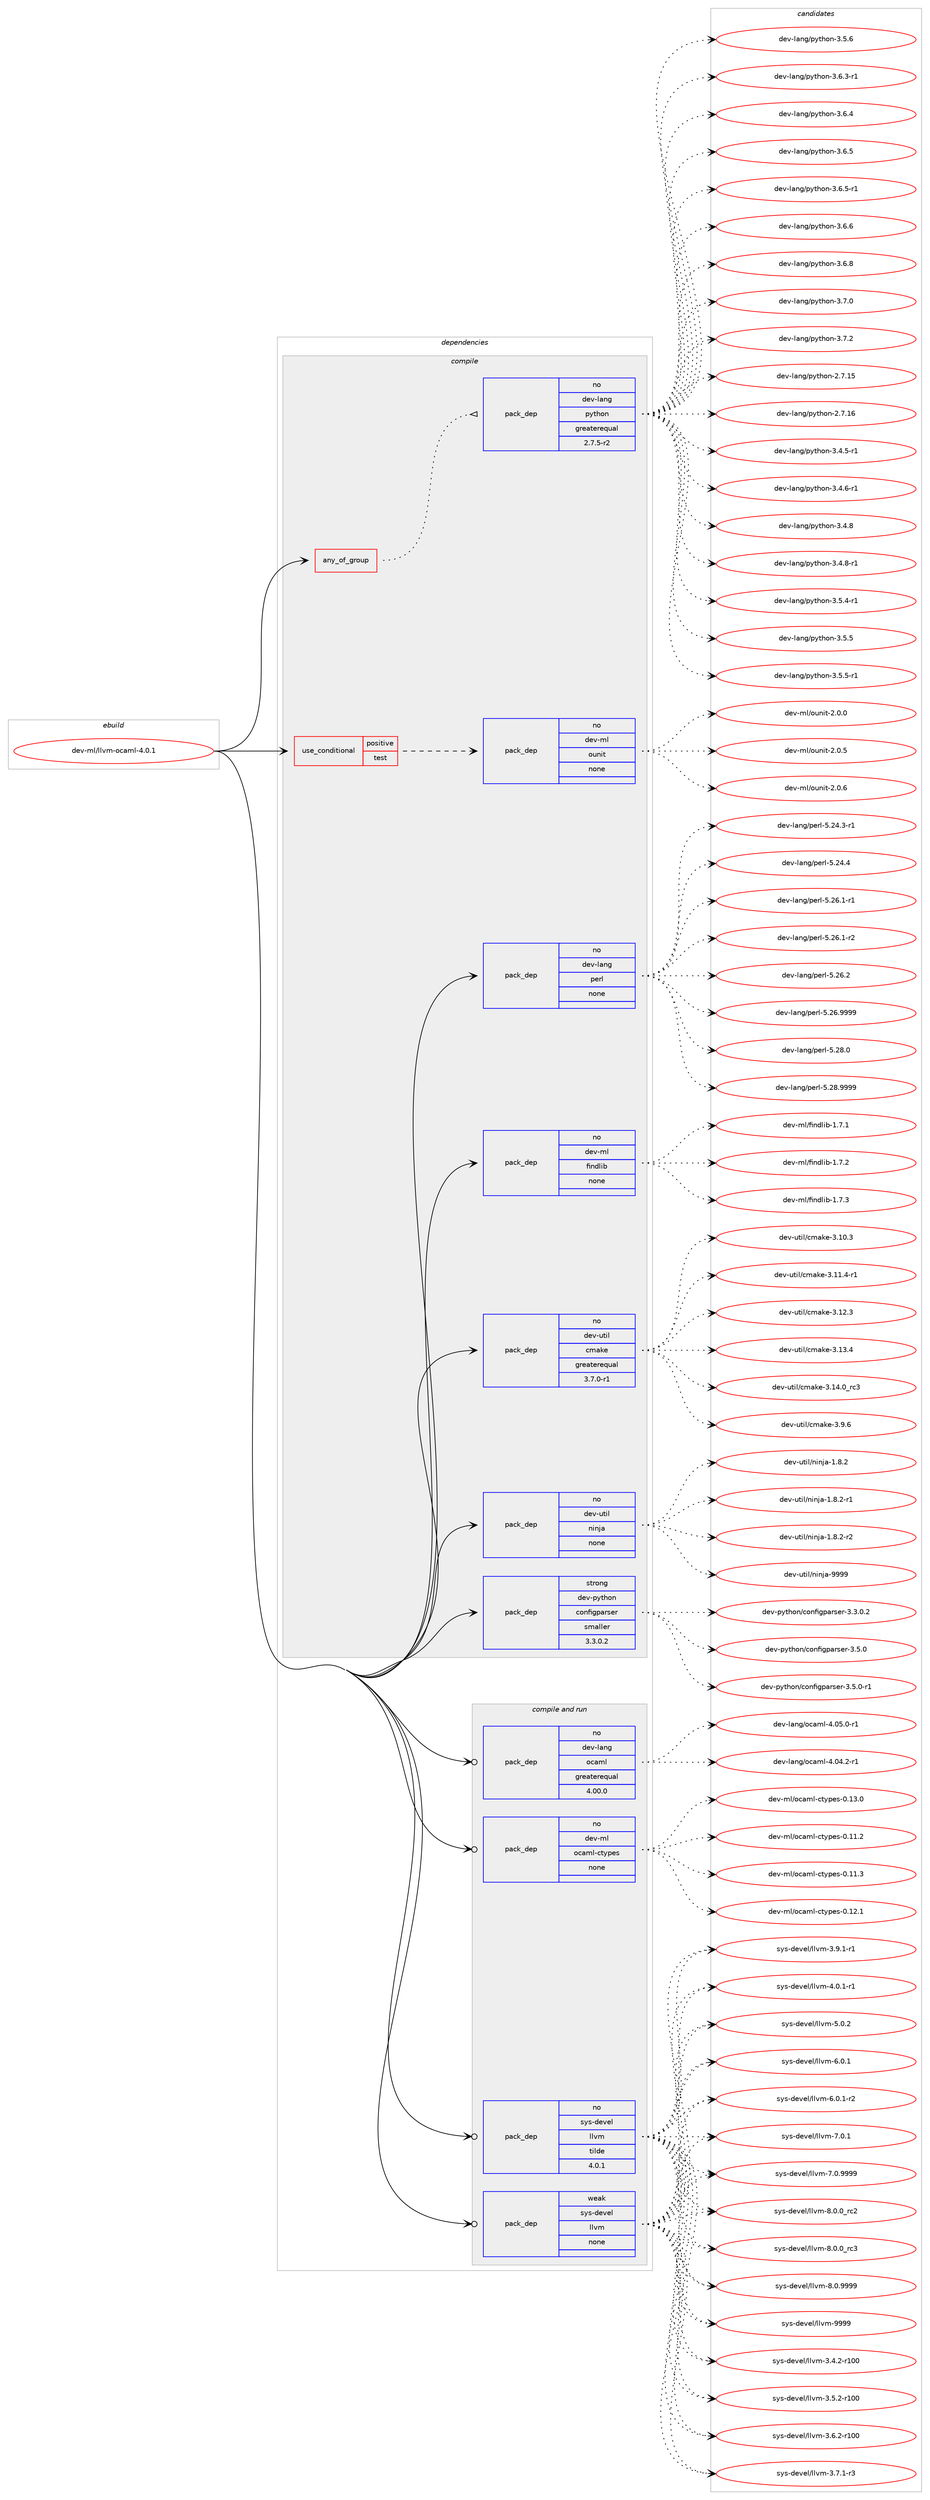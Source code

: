 digraph prolog {

# *************
# Graph options
# *************

newrank=true;
concentrate=true;
compound=true;
graph [rankdir=LR,fontname=Helvetica,fontsize=10,ranksep=1.5];#, ranksep=2.5, nodesep=0.2];
edge  [arrowhead=vee];
node  [fontname=Helvetica,fontsize=10];

# **********
# The ebuild
# **********

subgraph cluster_leftcol {
color=gray;
rank=same;
label=<<i>ebuild</i>>;
id [label="dev-ml/llvm-ocaml-4.0.1", color=red, width=4, href="../dev-ml/llvm-ocaml-4.0.1.svg"];
}

# ****************
# The dependencies
# ****************

subgraph cluster_midcol {
color=gray;
label=<<i>dependencies</i>>;
subgraph cluster_compile {
fillcolor="#eeeeee";
style=filled;
label=<<i>compile</i>>;
subgraph any22449 {
dependency1374859 [label=<<TABLE BORDER="0" CELLBORDER="1" CELLSPACING="0" CELLPADDING="4"><TR><TD CELLPADDING="10">any_of_group</TD></TR></TABLE>>, shape=none, color=red];subgraph pack984324 {
dependency1374860 [label=<<TABLE BORDER="0" CELLBORDER="1" CELLSPACING="0" CELLPADDING="4" WIDTH="220"><TR><TD ROWSPAN="6" CELLPADDING="30">pack_dep</TD></TR><TR><TD WIDTH="110">no</TD></TR><TR><TD>dev-lang</TD></TR><TR><TD>python</TD></TR><TR><TD>greaterequal</TD></TR><TR><TD>2.7.5-r2</TD></TR></TABLE>>, shape=none, color=blue];
}
dependency1374859:e -> dependency1374860:w [weight=20,style="dotted",arrowhead="oinv"];
}
id:e -> dependency1374859:w [weight=20,style="solid",arrowhead="vee"];
subgraph cond367522 {
dependency1374861 [label=<<TABLE BORDER="0" CELLBORDER="1" CELLSPACING="0" CELLPADDING="4"><TR><TD ROWSPAN="3" CELLPADDING="10">use_conditional</TD></TR><TR><TD>positive</TD></TR><TR><TD>test</TD></TR></TABLE>>, shape=none, color=red];
subgraph pack984325 {
dependency1374862 [label=<<TABLE BORDER="0" CELLBORDER="1" CELLSPACING="0" CELLPADDING="4" WIDTH="220"><TR><TD ROWSPAN="6" CELLPADDING="30">pack_dep</TD></TR><TR><TD WIDTH="110">no</TD></TR><TR><TD>dev-ml</TD></TR><TR><TD>ounit</TD></TR><TR><TD>none</TD></TR><TR><TD></TD></TR></TABLE>>, shape=none, color=blue];
}
dependency1374861:e -> dependency1374862:w [weight=20,style="dashed",arrowhead="vee"];
}
id:e -> dependency1374861:w [weight=20,style="solid",arrowhead="vee"];
subgraph pack984326 {
dependency1374863 [label=<<TABLE BORDER="0" CELLBORDER="1" CELLSPACING="0" CELLPADDING="4" WIDTH="220"><TR><TD ROWSPAN="6" CELLPADDING="30">pack_dep</TD></TR><TR><TD WIDTH="110">no</TD></TR><TR><TD>dev-lang</TD></TR><TR><TD>perl</TD></TR><TR><TD>none</TD></TR><TR><TD></TD></TR></TABLE>>, shape=none, color=blue];
}
id:e -> dependency1374863:w [weight=20,style="solid",arrowhead="vee"];
subgraph pack984327 {
dependency1374864 [label=<<TABLE BORDER="0" CELLBORDER="1" CELLSPACING="0" CELLPADDING="4" WIDTH="220"><TR><TD ROWSPAN="6" CELLPADDING="30">pack_dep</TD></TR><TR><TD WIDTH="110">no</TD></TR><TR><TD>dev-ml</TD></TR><TR><TD>findlib</TD></TR><TR><TD>none</TD></TR><TR><TD></TD></TR></TABLE>>, shape=none, color=blue];
}
id:e -> dependency1374864:w [weight=20,style="solid",arrowhead="vee"];
subgraph pack984328 {
dependency1374865 [label=<<TABLE BORDER="0" CELLBORDER="1" CELLSPACING="0" CELLPADDING="4" WIDTH="220"><TR><TD ROWSPAN="6" CELLPADDING="30">pack_dep</TD></TR><TR><TD WIDTH="110">no</TD></TR><TR><TD>dev-util</TD></TR><TR><TD>cmake</TD></TR><TR><TD>greaterequal</TD></TR><TR><TD>3.7.0-r1</TD></TR></TABLE>>, shape=none, color=blue];
}
id:e -> dependency1374865:w [weight=20,style="solid",arrowhead="vee"];
subgraph pack984329 {
dependency1374866 [label=<<TABLE BORDER="0" CELLBORDER="1" CELLSPACING="0" CELLPADDING="4" WIDTH="220"><TR><TD ROWSPAN="6" CELLPADDING="30">pack_dep</TD></TR><TR><TD WIDTH="110">no</TD></TR><TR><TD>dev-util</TD></TR><TR><TD>ninja</TD></TR><TR><TD>none</TD></TR><TR><TD></TD></TR></TABLE>>, shape=none, color=blue];
}
id:e -> dependency1374866:w [weight=20,style="solid",arrowhead="vee"];
subgraph pack984330 {
dependency1374867 [label=<<TABLE BORDER="0" CELLBORDER="1" CELLSPACING="0" CELLPADDING="4" WIDTH="220"><TR><TD ROWSPAN="6" CELLPADDING="30">pack_dep</TD></TR><TR><TD WIDTH="110">strong</TD></TR><TR><TD>dev-python</TD></TR><TR><TD>configparser</TD></TR><TR><TD>smaller</TD></TR><TR><TD>3.3.0.2</TD></TR></TABLE>>, shape=none, color=blue];
}
id:e -> dependency1374867:w [weight=20,style="solid",arrowhead="vee"];
}
subgraph cluster_compileandrun {
fillcolor="#eeeeee";
style=filled;
label=<<i>compile and run</i>>;
subgraph pack984331 {
dependency1374868 [label=<<TABLE BORDER="0" CELLBORDER="1" CELLSPACING="0" CELLPADDING="4" WIDTH="220"><TR><TD ROWSPAN="6" CELLPADDING="30">pack_dep</TD></TR><TR><TD WIDTH="110">no</TD></TR><TR><TD>dev-lang</TD></TR><TR><TD>ocaml</TD></TR><TR><TD>greaterequal</TD></TR><TR><TD>4.00.0</TD></TR></TABLE>>, shape=none, color=blue];
}
id:e -> dependency1374868:w [weight=20,style="solid",arrowhead="odotvee"];
subgraph pack984332 {
dependency1374869 [label=<<TABLE BORDER="0" CELLBORDER="1" CELLSPACING="0" CELLPADDING="4" WIDTH="220"><TR><TD ROWSPAN="6" CELLPADDING="30">pack_dep</TD></TR><TR><TD WIDTH="110">no</TD></TR><TR><TD>dev-ml</TD></TR><TR><TD>ocaml-ctypes</TD></TR><TR><TD>none</TD></TR><TR><TD></TD></TR></TABLE>>, shape=none, color=blue];
}
id:e -> dependency1374869:w [weight=20,style="solid",arrowhead="odotvee"];
subgraph pack984333 {
dependency1374870 [label=<<TABLE BORDER="0" CELLBORDER="1" CELLSPACING="0" CELLPADDING="4" WIDTH="220"><TR><TD ROWSPAN="6" CELLPADDING="30">pack_dep</TD></TR><TR><TD WIDTH="110">no</TD></TR><TR><TD>sys-devel</TD></TR><TR><TD>llvm</TD></TR><TR><TD>tilde</TD></TR><TR><TD>4.0.1</TD></TR></TABLE>>, shape=none, color=blue];
}
id:e -> dependency1374870:w [weight=20,style="solid",arrowhead="odotvee"];
subgraph pack984334 {
dependency1374871 [label=<<TABLE BORDER="0" CELLBORDER="1" CELLSPACING="0" CELLPADDING="4" WIDTH="220"><TR><TD ROWSPAN="6" CELLPADDING="30">pack_dep</TD></TR><TR><TD WIDTH="110">weak</TD></TR><TR><TD>sys-devel</TD></TR><TR><TD>llvm</TD></TR><TR><TD>none</TD></TR><TR><TD></TD></TR></TABLE>>, shape=none, color=blue];
}
id:e -> dependency1374871:w [weight=20,style="solid",arrowhead="odotvee"];
}
subgraph cluster_run {
fillcolor="#eeeeee";
style=filled;
label=<<i>run</i>>;
}
}

# **************
# The candidates
# **************

subgraph cluster_choices {
rank=same;
color=gray;
label=<<i>candidates</i>>;

subgraph choice984324 {
color=black;
nodesep=1;
choice10010111845108971101034711212111610411111045504655464953 [label="dev-lang/python-2.7.15", color=red, width=4,href="../dev-lang/python-2.7.15.svg"];
choice10010111845108971101034711212111610411111045504655464954 [label="dev-lang/python-2.7.16", color=red, width=4,href="../dev-lang/python-2.7.16.svg"];
choice1001011184510897110103471121211161041111104551465246534511449 [label="dev-lang/python-3.4.5-r1", color=red, width=4,href="../dev-lang/python-3.4.5-r1.svg"];
choice1001011184510897110103471121211161041111104551465246544511449 [label="dev-lang/python-3.4.6-r1", color=red, width=4,href="../dev-lang/python-3.4.6-r1.svg"];
choice100101118451089711010347112121116104111110455146524656 [label="dev-lang/python-3.4.8", color=red, width=4,href="../dev-lang/python-3.4.8.svg"];
choice1001011184510897110103471121211161041111104551465246564511449 [label="dev-lang/python-3.4.8-r1", color=red, width=4,href="../dev-lang/python-3.4.8-r1.svg"];
choice1001011184510897110103471121211161041111104551465346524511449 [label="dev-lang/python-3.5.4-r1", color=red, width=4,href="../dev-lang/python-3.5.4-r1.svg"];
choice100101118451089711010347112121116104111110455146534653 [label="dev-lang/python-3.5.5", color=red, width=4,href="../dev-lang/python-3.5.5.svg"];
choice1001011184510897110103471121211161041111104551465346534511449 [label="dev-lang/python-3.5.5-r1", color=red, width=4,href="../dev-lang/python-3.5.5-r1.svg"];
choice100101118451089711010347112121116104111110455146534654 [label="dev-lang/python-3.5.6", color=red, width=4,href="../dev-lang/python-3.5.6.svg"];
choice1001011184510897110103471121211161041111104551465446514511449 [label="dev-lang/python-3.6.3-r1", color=red, width=4,href="../dev-lang/python-3.6.3-r1.svg"];
choice100101118451089711010347112121116104111110455146544652 [label="dev-lang/python-3.6.4", color=red, width=4,href="../dev-lang/python-3.6.4.svg"];
choice100101118451089711010347112121116104111110455146544653 [label="dev-lang/python-3.6.5", color=red, width=4,href="../dev-lang/python-3.6.5.svg"];
choice1001011184510897110103471121211161041111104551465446534511449 [label="dev-lang/python-3.6.5-r1", color=red, width=4,href="../dev-lang/python-3.6.5-r1.svg"];
choice100101118451089711010347112121116104111110455146544654 [label="dev-lang/python-3.6.6", color=red, width=4,href="../dev-lang/python-3.6.6.svg"];
choice100101118451089711010347112121116104111110455146544656 [label="dev-lang/python-3.6.8", color=red, width=4,href="../dev-lang/python-3.6.8.svg"];
choice100101118451089711010347112121116104111110455146554648 [label="dev-lang/python-3.7.0", color=red, width=4,href="../dev-lang/python-3.7.0.svg"];
choice100101118451089711010347112121116104111110455146554650 [label="dev-lang/python-3.7.2", color=red, width=4,href="../dev-lang/python-3.7.2.svg"];
dependency1374860:e -> choice10010111845108971101034711212111610411111045504655464953:w [style=dotted,weight="100"];
dependency1374860:e -> choice10010111845108971101034711212111610411111045504655464954:w [style=dotted,weight="100"];
dependency1374860:e -> choice1001011184510897110103471121211161041111104551465246534511449:w [style=dotted,weight="100"];
dependency1374860:e -> choice1001011184510897110103471121211161041111104551465246544511449:w [style=dotted,weight="100"];
dependency1374860:e -> choice100101118451089711010347112121116104111110455146524656:w [style=dotted,weight="100"];
dependency1374860:e -> choice1001011184510897110103471121211161041111104551465246564511449:w [style=dotted,weight="100"];
dependency1374860:e -> choice1001011184510897110103471121211161041111104551465346524511449:w [style=dotted,weight="100"];
dependency1374860:e -> choice100101118451089711010347112121116104111110455146534653:w [style=dotted,weight="100"];
dependency1374860:e -> choice1001011184510897110103471121211161041111104551465346534511449:w [style=dotted,weight="100"];
dependency1374860:e -> choice100101118451089711010347112121116104111110455146534654:w [style=dotted,weight="100"];
dependency1374860:e -> choice1001011184510897110103471121211161041111104551465446514511449:w [style=dotted,weight="100"];
dependency1374860:e -> choice100101118451089711010347112121116104111110455146544652:w [style=dotted,weight="100"];
dependency1374860:e -> choice100101118451089711010347112121116104111110455146544653:w [style=dotted,weight="100"];
dependency1374860:e -> choice1001011184510897110103471121211161041111104551465446534511449:w [style=dotted,weight="100"];
dependency1374860:e -> choice100101118451089711010347112121116104111110455146544654:w [style=dotted,weight="100"];
dependency1374860:e -> choice100101118451089711010347112121116104111110455146544656:w [style=dotted,weight="100"];
dependency1374860:e -> choice100101118451089711010347112121116104111110455146554648:w [style=dotted,weight="100"];
dependency1374860:e -> choice100101118451089711010347112121116104111110455146554650:w [style=dotted,weight="100"];
}
subgraph choice984325 {
color=black;
nodesep=1;
choice1001011184510910847111117110105116455046484648 [label="dev-ml/ounit-2.0.0", color=red, width=4,href="../dev-ml/ounit-2.0.0.svg"];
choice1001011184510910847111117110105116455046484653 [label="dev-ml/ounit-2.0.5", color=red, width=4,href="../dev-ml/ounit-2.0.5.svg"];
choice1001011184510910847111117110105116455046484654 [label="dev-ml/ounit-2.0.6", color=red, width=4,href="../dev-ml/ounit-2.0.6.svg"];
dependency1374862:e -> choice1001011184510910847111117110105116455046484648:w [style=dotted,weight="100"];
dependency1374862:e -> choice1001011184510910847111117110105116455046484653:w [style=dotted,weight="100"];
dependency1374862:e -> choice1001011184510910847111117110105116455046484654:w [style=dotted,weight="100"];
}
subgraph choice984326 {
color=black;
nodesep=1;
choice100101118451089711010347112101114108455346505246514511449 [label="dev-lang/perl-5.24.3-r1", color=red, width=4,href="../dev-lang/perl-5.24.3-r1.svg"];
choice10010111845108971101034711210111410845534650524652 [label="dev-lang/perl-5.24.4", color=red, width=4,href="../dev-lang/perl-5.24.4.svg"];
choice100101118451089711010347112101114108455346505446494511449 [label="dev-lang/perl-5.26.1-r1", color=red, width=4,href="../dev-lang/perl-5.26.1-r1.svg"];
choice100101118451089711010347112101114108455346505446494511450 [label="dev-lang/perl-5.26.1-r2", color=red, width=4,href="../dev-lang/perl-5.26.1-r2.svg"];
choice10010111845108971101034711210111410845534650544650 [label="dev-lang/perl-5.26.2", color=red, width=4,href="../dev-lang/perl-5.26.2.svg"];
choice10010111845108971101034711210111410845534650544657575757 [label="dev-lang/perl-5.26.9999", color=red, width=4,href="../dev-lang/perl-5.26.9999.svg"];
choice10010111845108971101034711210111410845534650564648 [label="dev-lang/perl-5.28.0", color=red, width=4,href="../dev-lang/perl-5.28.0.svg"];
choice10010111845108971101034711210111410845534650564657575757 [label="dev-lang/perl-5.28.9999", color=red, width=4,href="../dev-lang/perl-5.28.9999.svg"];
dependency1374863:e -> choice100101118451089711010347112101114108455346505246514511449:w [style=dotted,weight="100"];
dependency1374863:e -> choice10010111845108971101034711210111410845534650524652:w [style=dotted,weight="100"];
dependency1374863:e -> choice100101118451089711010347112101114108455346505446494511449:w [style=dotted,weight="100"];
dependency1374863:e -> choice100101118451089711010347112101114108455346505446494511450:w [style=dotted,weight="100"];
dependency1374863:e -> choice10010111845108971101034711210111410845534650544650:w [style=dotted,weight="100"];
dependency1374863:e -> choice10010111845108971101034711210111410845534650544657575757:w [style=dotted,weight="100"];
dependency1374863:e -> choice10010111845108971101034711210111410845534650564648:w [style=dotted,weight="100"];
dependency1374863:e -> choice10010111845108971101034711210111410845534650564657575757:w [style=dotted,weight="100"];
}
subgraph choice984327 {
color=black;
nodesep=1;
choice100101118451091084710210511010010810598454946554649 [label="dev-ml/findlib-1.7.1", color=red, width=4,href="../dev-ml/findlib-1.7.1.svg"];
choice100101118451091084710210511010010810598454946554650 [label="dev-ml/findlib-1.7.2", color=red, width=4,href="../dev-ml/findlib-1.7.2.svg"];
choice100101118451091084710210511010010810598454946554651 [label="dev-ml/findlib-1.7.3", color=red, width=4,href="../dev-ml/findlib-1.7.3.svg"];
dependency1374864:e -> choice100101118451091084710210511010010810598454946554649:w [style=dotted,weight="100"];
dependency1374864:e -> choice100101118451091084710210511010010810598454946554650:w [style=dotted,weight="100"];
dependency1374864:e -> choice100101118451091084710210511010010810598454946554651:w [style=dotted,weight="100"];
}
subgraph choice984328 {
color=black;
nodesep=1;
choice1001011184511711610510847991099710710145514649484651 [label="dev-util/cmake-3.10.3", color=red, width=4,href="../dev-util/cmake-3.10.3.svg"];
choice10010111845117116105108479910997107101455146494946524511449 [label="dev-util/cmake-3.11.4-r1", color=red, width=4,href="../dev-util/cmake-3.11.4-r1.svg"];
choice1001011184511711610510847991099710710145514649504651 [label="dev-util/cmake-3.12.3", color=red, width=4,href="../dev-util/cmake-3.12.3.svg"];
choice1001011184511711610510847991099710710145514649514652 [label="dev-util/cmake-3.13.4", color=red, width=4,href="../dev-util/cmake-3.13.4.svg"];
choice1001011184511711610510847991099710710145514649524648951149951 [label="dev-util/cmake-3.14.0_rc3", color=red, width=4,href="../dev-util/cmake-3.14.0_rc3.svg"];
choice10010111845117116105108479910997107101455146574654 [label="dev-util/cmake-3.9.6", color=red, width=4,href="../dev-util/cmake-3.9.6.svg"];
dependency1374865:e -> choice1001011184511711610510847991099710710145514649484651:w [style=dotted,weight="100"];
dependency1374865:e -> choice10010111845117116105108479910997107101455146494946524511449:w [style=dotted,weight="100"];
dependency1374865:e -> choice1001011184511711610510847991099710710145514649504651:w [style=dotted,weight="100"];
dependency1374865:e -> choice1001011184511711610510847991099710710145514649514652:w [style=dotted,weight="100"];
dependency1374865:e -> choice1001011184511711610510847991099710710145514649524648951149951:w [style=dotted,weight="100"];
dependency1374865:e -> choice10010111845117116105108479910997107101455146574654:w [style=dotted,weight="100"];
}
subgraph choice984329 {
color=black;
nodesep=1;
choice100101118451171161051084711010511010697454946564650 [label="dev-util/ninja-1.8.2", color=red, width=4,href="../dev-util/ninja-1.8.2.svg"];
choice1001011184511711610510847110105110106974549465646504511449 [label="dev-util/ninja-1.8.2-r1", color=red, width=4,href="../dev-util/ninja-1.8.2-r1.svg"];
choice1001011184511711610510847110105110106974549465646504511450 [label="dev-util/ninja-1.8.2-r2", color=red, width=4,href="../dev-util/ninja-1.8.2-r2.svg"];
choice1001011184511711610510847110105110106974557575757 [label="dev-util/ninja-9999", color=red, width=4,href="../dev-util/ninja-9999.svg"];
dependency1374866:e -> choice100101118451171161051084711010511010697454946564650:w [style=dotted,weight="100"];
dependency1374866:e -> choice1001011184511711610510847110105110106974549465646504511449:w [style=dotted,weight="100"];
dependency1374866:e -> choice1001011184511711610510847110105110106974549465646504511450:w [style=dotted,weight="100"];
dependency1374866:e -> choice1001011184511711610510847110105110106974557575757:w [style=dotted,weight="100"];
}
subgraph choice984330 {
color=black;
nodesep=1;
choice100101118451121211161041111104799111110102105103112971141151011144551465146484650 [label="dev-python/configparser-3.3.0.2", color=red, width=4,href="../dev-python/configparser-3.3.0.2.svg"];
choice10010111845112121116104111110479911111010210510311297114115101114455146534648 [label="dev-python/configparser-3.5.0", color=red, width=4,href="../dev-python/configparser-3.5.0.svg"];
choice100101118451121211161041111104799111110102105103112971141151011144551465346484511449 [label="dev-python/configparser-3.5.0-r1", color=red, width=4,href="../dev-python/configparser-3.5.0-r1.svg"];
dependency1374867:e -> choice100101118451121211161041111104799111110102105103112971141151011144551465146484650:w [style=dotted,weight="100"];
dependency1374867:e -> choice10010111845112121116104111110479911111010210510311297114115101114455146534648:w [style=dotted,weight="100"];
dependency1374867:e -> choice100101118451121211161041111104799111110102105103112971141151011144551465346484511449:w [style=dotted,weight="100"];
}
subgraph choice984331 {
color=black;
nodesep=1;
choice1001011184510897110103471119997109108455246485246504511449 [label="dev-lang/ocaml-4.04.2-r1", color=red, width=4,href="../dev-lang/ocaml-4.04.2-r1.svg"];
choice1001011184510897110103471119997109108455246485346484511449 [label="dev-lang/ocaml-4.05.0-r1", color=red, width=4,href="../dev-lang/ocaml-4.05.0-r1.svg"];
dependency1374868:e -> choice1001011184510897110103471119997109108455246485246504511449:w [style=dotted,weight="100"];
dependency1374868:e -> choice1001011184510897110103471119997109108455246485346484511449:w [style=dotted,weight="100"];
}
subgraph choice984332 {
color=black;
nodesep=1;
choice10010111845109108471119997109108459911612111210111545484649494650 [label="dev-ml/ocaml-ctypes-0.11.2", color=red, width=4,href="../dev-ml/ocaml-ctypes-0.11.2.svg"];
choice10010111845109108471119997109108459911612111210111545484649494651 [label="dev-ml/ocaml-ctypes-0.11.3", color=red, width=4,href="../dev-ml/ocaml-ctypes-0.11.3.svg"];
choice10010111845109108471119997109108459911612111210111545484649504649 [label="dev-ml/ocaml-ctypes-0.12.1", color=red, width=4,href="../dev-ml/ocaml-ctypes-0.12.1.svg"];
choice10010111845109108471119997109108459911612111210111545484649514648 [label="dev-ml/ocaml-ctypes-0.13.0", color=red, width=4,href="../dev-ml/ocaml-ctypes-0.13.0.svg"];
dependency1374869:e -> choice10010111845109108471119997109108459911612111210111545484649494650:w [style=dotted,weight="100"];
dependency1374869:e -> choice10010111845109108471119997109108459911612111210111545484649494651:w [style=dotted,weight="100"];
dependency1374869:e -> choice10010111845109108471119997109108459911612111210111545484649504649:w [style=dotted,weight="100"];
dependency1374869:e -> choice10010111845109108471119997109108459911612111210111545484649514648:w [style=dotted,weight="100"];
}
subgraph choice984333 {
color=black;
nodesep=1;
choice115121115451001011181011084710810811810945514652465045114494848 [label="sys-devel/llvm-3.4.2-r100", color=red, width=4,href="../sys-devel/llvm-3.4.2-r100.svg"];
choice115121115451001011181011084710810811810945514653465045114494848 [label="sys-devel/llvm-3.5.2-r100", color=red, width=4,href="../sys-devel/llvm-3.5.2-r100.svg"];
choice115121115451001011181011084710810811810945514654465045114494848 [label="sys-devel/llvm-3.6.2-r100", color=red, width=4,href="../sys-devel/llvm-3.6.2-r100.svg"];
choice11512111545100101118101108471081081181094551465546494511451 [label="sys-devel/llvm-3.7.1-r3", color=red, width=4,href="../sys-devel/llvm-3.7.1-r3.svg"];
choice11512111545100101118101108471081081181094551465746494511449 [label="sys-devel/llvm-3.9.1-r1", color=red, width=4,href="../sys-devel/llvm-3.9.1-r1.svg"];
choice11512111545100101118101108471081081181094552464846494511449 [label="sys-devel/llvm-4.0.1-r1", color=red, width=4,href="../sys-devel/llvm-4.0.1-r1.svg"];
choice1151211154510010111810110847108108118109455346484650 [label="sys-devel/llvm-5.0.2", color=red, width=4,href="../sys-devel/llvm-5.0.2.svg"];
choice1151211154510010111810110847108108118109455446484649 [label="sys-devel/llvm-6.0.1", color=red, width=4,href="../sys-devel/llvm-6.0.1.svg"];
choice11512111545100101118101108471081081181094554464846494511450 [label="sys-devel/llvm-6.0.1-r2", color=red, width=4,href="../sys-devel/llvm-6.0.1-r2.svg"];
choice1151211154510010111810110847108108118109455546484649 [label="sys-devel/llvm-7.0.1", color=red, width=4,href="../sys-devel/llvm-7.0.1.svg"];
choice1151211154510010111810110847108108118109455546484657575757 [label="sys-devel/llvm-7.0.9999", color=red, width=4,href="../sys-devel/llvm-7.0.9999.svg"];
choice1151211154510010111810110847108108118109455646484648951149950 [label="sys-devel/llvm-8.0.0_rc2", color=red, width=4,href="../sys-devel/llvm-8.0.0_rc2.svg"];
choice1151211154510010111810110847108108118109455646484648951149951 [label="sys-devel/llvm-8.0.0_rc3", color=red, width=4,href="../sys-devel/llvm-8.0.0_rc3.svg"];
choice1151211154510010111810110847108108118109455646484657575757 [label="sys-devel/llvm-8.0.9999", color=red, width=4,href="../sys-devel/llvm-8.0.9999.svg"];
choice11512111545100101118101108471081081181094557575757 [label="sys-devel/llvm-9999", color=red, width=4,href="../sys-devel/llvm-9999.svg"];
dependency1374870:e -> choice115121115451001011181011084710810811810945514652465045114494848:w [style=dotted,weight="100"];
dependency1374870:e -> choice115121115451001011181011084710810811810945514653465045114494848:w [style=dotted,weight="100"];
dependency1374870:e -> choice115121115451001011181011084710810811810945514654465045114494848:w [style=dotted,weight="100"];
dependency1374870:e -> choice11512111545100101118101108471081081181094551465546494511451:w [style=dotted,weight="100"];
dependency1374870:e -> choice11512111545100101118101108471081081181094551465746494511449:w [style=dotted,weight="100"];
dependency1374870:e -> choice11512111545100101118101108471081081181094552464846494511449:w [style=dotted,weight="100"];
dependency1374870:e -> choice1151211154510010111810110847108108118109455346484650:w [style=dotted,weight="100"];
dependency1374870:e -> choice1151211154510010111810110847108108118109455446484649:w [style=dotted,weight="100"];
dependency1374870:e -> choice11512111545100101118101108471081081181094554464846494511450:w [style=dotted,weight="100"];
dependency1374870:e -> choice1151211154510010111810110847108108118109455546484649:w [style=dotted,weight="100"];
dependency1374870:e -> choice1151211154510010111810110847108108118109455546484657575757:w [style=dotted,weight="100"];
dependency1374870:e -> choice1151211154510010111810110847108108118109455646484648951149950:w [style=dotted,weight="100"];
dependency1374870:e -> choice1151211154510010111810110847108108118109455646484648951149951:w [style=dotted,weight="100"];
dependency1374870:e -> choice1151211154510010111810110847108108118109455646484657575757:w [style=dotted,weight="100"];
dependency1374870:e -> choice11512111545100101118101108471081081181094557575757:w [style=dotted,weight="100"];
}
subgraph choice984334 {
color=black;
nodesep=1;
choice115121115451001011181011084710810811810945514652465045114494848 [label="sys-devel/llvm-3.4.2-r100", color=red, width=4,href="../sys-devel/llvm-3.4.2-r100.svg"];
choice115121115451001011181011084710810811810945514653465045114494848 [label="sys-devel/llvm-3.5.2-r100", color=red, width=4,href="../sys-devel/llvm-3.5.2-r100.svg"];
choice115121115451001011181011084710810811810945514654465045114494848 [label="sys-devel/llvm-3.6.2-r100", color=red, width=4,href="../sys-devel/llvm-3.6.2-r100.svg"];
choice11512111545100101118101108471081081181094551465546494511451 [label="sys-devel/llvm-3.7.1-r3", color=red, width=4,href="../sys-devel/llvm-3.7.1-r3.svg"];
choice11512111545100101118101108471081081181094551465746494511449 [label="sys-devel/llvm-3.9.1-r1", color=red, width=4,href="../sys-devel/llvm-3.9.1-r1.svg"];
choice11512111545100101118101108471081081181094552464846494511449 [label="sys-devel/llvm-4.0.1-r1", color=red, width=4,href="../sys-devel/llvm-4.0.1-r1.svg"];
choice1151211154510010111810110847108108118109455346484650 [label="sys-devel/llvm-5.0.2", color=red, width=4,href="../sys-devel/llvm-5.0.2.svg"];
choice1151211154510010111810110847108108118109455446484649 [label="sys-devel/llvm-6.0.1", color=red, width=4,href="../sys-devel/llvm-6.0.1.svg"];
choice11512111545100101118101108471081081181094554464846494511450 [label="sys-devel/llvm-6.0.1-r2", color=red, width=4,href="../sys-devel/llvm-6.0.1-r2.svg"];
choice1151211154510010111810110847108108118109455546484649 [label="sys-devel/llvm-7.0.1", color=red, width=4,href="../sys-devel/llvm-7.0.1.svg"];
choice1151211154510010111810110847108108118109455546484657575757 [label="sys-devel/llvm-7.0.9999", color=red, width=4,href="../sys-devel/llvm-7.0.9999.svg"];
choice1151211154510010111810110847108108118109455646484648951149950 [label="sys-devel/llvm-8.0.0_rc2", color=red, width=4,href="../sys-devel/llvm-8.0.0_rc2.svg"];
choice1151211154510010111810110847108108118109455646484648951149951 [label="sys-devel/llvm-8.0.0_rc3", color=red, width=4,href="../sys-devel/llvm-8.0.0_rc3.svg"];
choice1151211154510010111810110847108108118109455646484657575757 [label="sys-devel/llvm-8.0.9999", color=red, width=4,href="../sys-devel/llvm-8.0.9999.svg"];
choice11512111545100101118101108471081081181094557575757 [label="sys-devel/llvm-9999", color=red, width=4,href="../sys-devel/llvm-9999.svg"];
dependency1374871:e -> choice115121115451001011181011084710810811810945514652465045114494848:w [style=dotted,weight="100"];
dependency1374871:e -> choice115121115451001011181011084710810811810945514653465045114494848:w [style=dotted,weight="100"];
dependency1374871:e -> choice115121115451001011181011084710810811810945514654465045114494848:w [style=dotted,weight="100"];
dependency1374871:e -> choice11512111545100101118101108471081081181094551465546494511451:w [style=dotted,weight="100"];
dependency1374871:e -> choice11512111545100101118101108471081081181094551465746494511449:w [style=dotted,weight="100"];
dependency1374871:e -> choice11512111545100101118101108471081081181094552464846494511449:w [style=dotted,weight="100"];
dependency1374871:e -> choice1151211154510010111810110847108108118109455346484650:w [style=dotted,weight="100"];
dependency1374871:e -> choice1151211154510010111810110847108108118109455446484649:w [style=dotted,weight="100"];
dependency1374871:e -> choice11512111545100101118101108471081081181094554464846494511450:w [style=dotted,weight="100"];
dependency1374871:e -> choice1151211154510010111810110847108108118109455546484649:w [style=dotted,weight="100"];
dependency1374871:e -> choice1151211154510010111810110847108108118109455546484657575757:w [style=dotted,weight="100"];
dependency1374871:e -> choice1151211154510010111810110847108108118109455646484648951149950:w [style=dotted,weight="100"];
dependency1374871:e -> choice1151211154510010111810110847108108118109455646484648951149951:w [style=dotted,weight="100"];
dependency1374871:e -> choice1151211154510010111810110847108108118109455646484657575757:w [style=dotted,weight="100"];
dependency1374871:e -> choice11512111545100101118101108471081081181094557575757:w [style=dotted,weight="100"];
}
}

}
